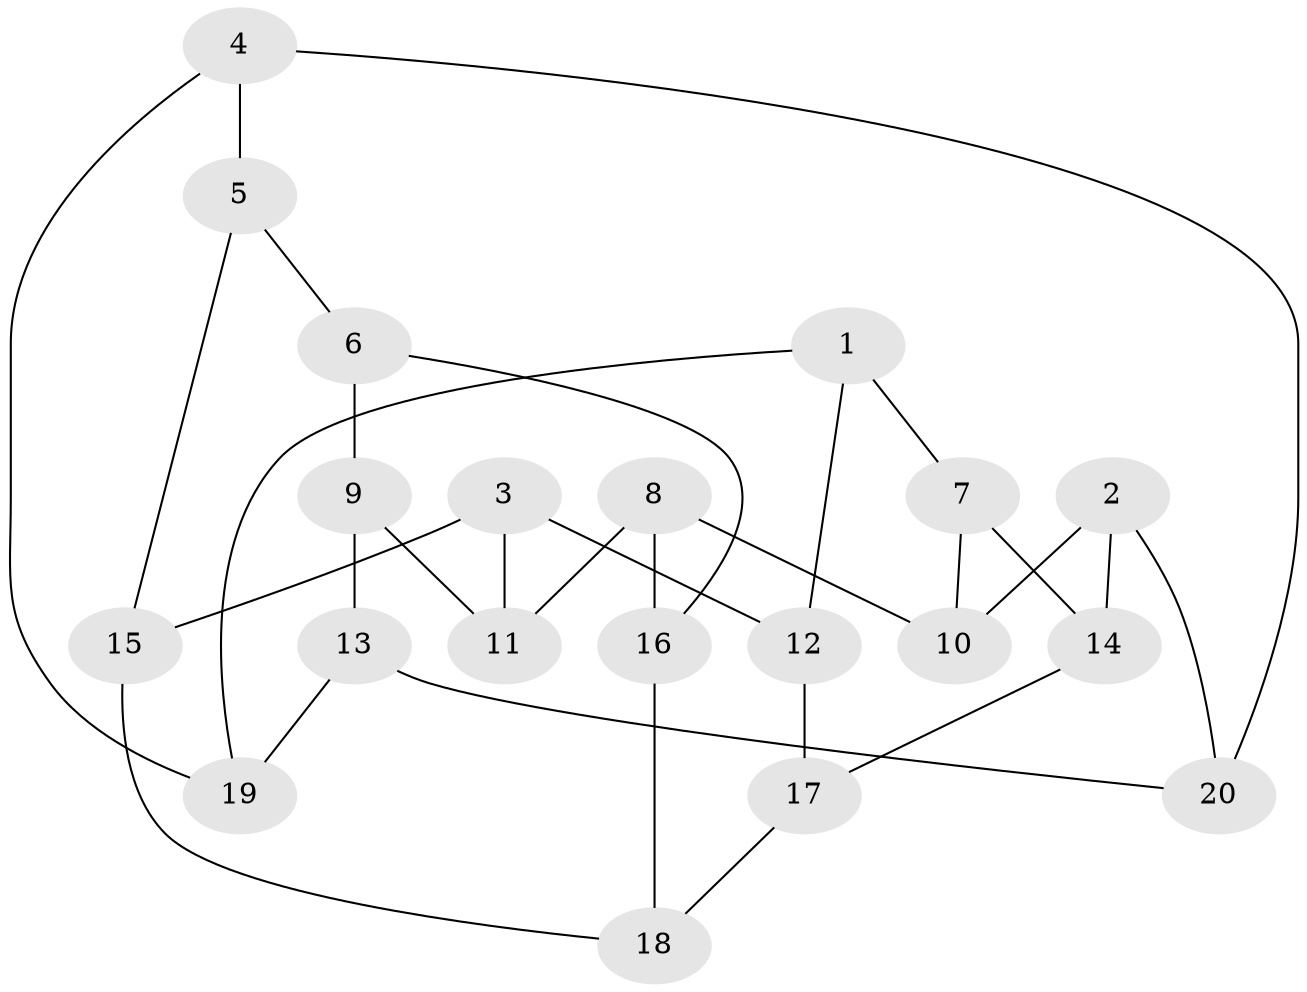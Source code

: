 // Generated by graph-tools (version 1.1) at 2025/46/02/15/25 05:46:28]
// undirected, 20 vertices, 30 edges
graph export_dot {
graph [start="1"]
  node [color=gray90,style=filled];
  1;
  2;
  3;
  4;
  5;
  6;
  7;
  8;
  9;
  10;
  11;
  12;
  13;
  14;
  15;
  16;
  17;
  18;
  19;
  20;
  1 -- 12;
  1 -- 19;
  1 -- 7;
  2 -- 14;
  2 -- 20;
  2 -- 10;
  3 -- 11;
  3 -- 12;
  3 -- 15;
  4 -- 19;
  4 -- 5;
  4 -- 20;
  5 -- 15;
  5 -- 6;
  6 -- 16;
  6 -- 9;
  7 -- 14;
  7 -- 10;
  8 -- 11;
  8 -- 16;
  8 -- 10;
  9 -- 13;
  9 -- 11;
  12 -- 17;
  13 -- 19;
  13 -- 20;
  14 -- 17;
  15 -- 18;
  16 -- 18;
  17 -- 18;
}
